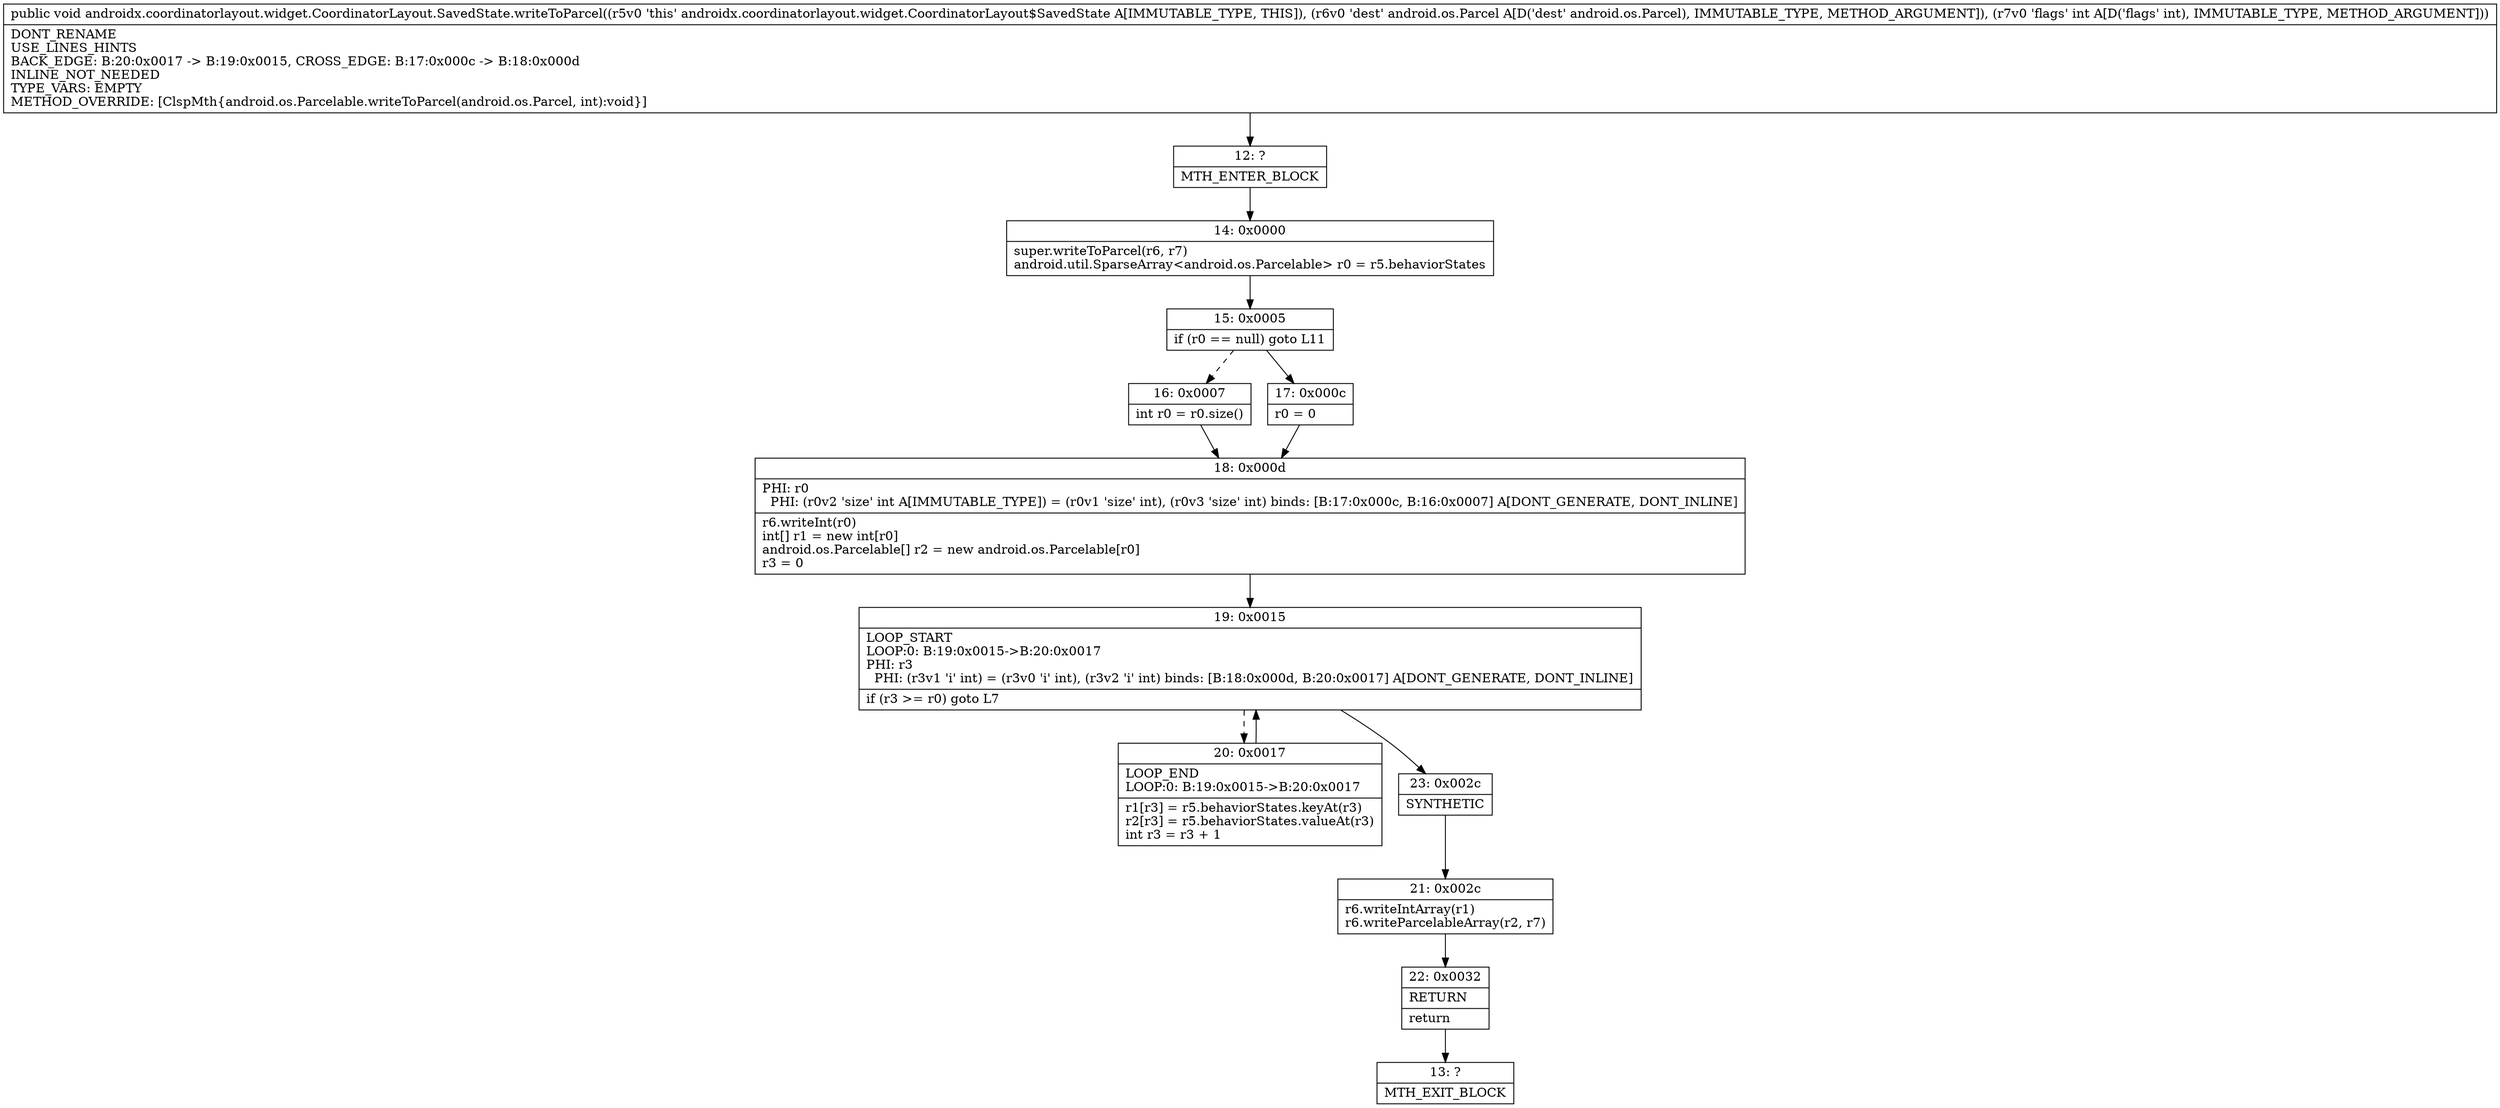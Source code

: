 digraph "CFG forandroidx.coordinatorlayout.widget.CoordinatorLayout.SavedState.writeToParcel(Landroid\/os\/Parcel;I)V" {
Node_12 [shape=record,label="{12\:\ ?|MTH_ENTER_BLOCK\l}"];
Node_14 [shape=record,label="{14\:\ 0x0000|super.writeToParcel(r6, r7)\landroid.util.SparseArray\<android.os.Parcelable\> r0 = r5.behaviorStates\l}"];
Node_15 [shape=record,label="{15\:\ 0x0005|if (r0 == null) goto L11\l}"];
Node_16 [shape=record,label="{16\:\ 0x0007|int r0 = r0.size()\l}"];
Node_18 [shape=record,label="{18\:\ 0x000d|PHI: r0 \l  PHI: (r0v2 'size' int A[IMMUTABLE_TYPE]) = (r0v1 'size' int), (r0v3 'size' int) binds: [B:17:0x000c, B:16:0x0007] A[DONT_GENERATE, DONT_INLINE]\l|r6.writeInt(r0)\lint[] r1 = new int[r0]\landroid.os.Parcelable[] r2 = new android.os.Parcelable[r0]\lr3 = 0\l}"];
Node_19 [shape=record,label="{19\:\ 0x0015|LOOP_START\lLOOP:0: B:19:0x0015\-\>B:20:0x0017\lPHI: r3 \l  PHI: (r3v1 'i' int) = (r3v0 'i' int), (r3v2 'i' int) binds: [B:18:0x000d, B:20:0x0017] A[DONT_GENERATE, DONT_INLINE]\l|if (r3 \>= r0) goto L7\l}"];
Node_20 [shape=record,label="{20\:\ 0x0017|LOOP_END\lLOOP:0: B:19:0x0015\-\>B:20:0x0017\l|r1[r3] = r5.behaviorStates.keyAt(r3)\lr2[r3] = r5.behaviorStates.valueAt(r3)\lint r3 = r3 + 1\l}"];
Node_23 [shape=record,label="{23\:\ 0x002c|SYNTHETIC\l}"];
Node_21 [shape=record,label="{21\:\ 0x002c|r6.writeIntArray(r1)\lr6.writeParcelableArray(r2, r7)\l}"];
Node_22 [shape=record,label="{22\:\ 0x0032|RETURN\l|return\l}"];
Node_13 [shape=record,label="{13\:\ ?|MTH_EXIT_BLOCK\l}"];
Node_17 [shape=record,label="{17\:\ 0x000c|r0 = 0\l}"];
MethodNode[shape=record,label="{public void androidx.coordinatorlayout.widget.CoordinatorLayout.SavedState.writeToParcel((r5v0 'this' androidx.coordinatorlayout.widget.CoordinatorLayout$SavedState A[IMMUTABLE_TYPE, THIS]), (r6v0 'dest' android.os.Parcel A[D('dest' android.os.Parcel), IMMUTABLE_TYPE, METHOD_ARGUMENT]), (r7v0 'flags' int A[D('flags' int), IMMUTABLE_TYPE, METHOD_ARGUMENT]))  | DONT_RENAME\lUSE_LINES_HINTS\lBACK_EDGE: B:20:0x0017 \-\> B:19:0x0015, CROSS_EDGE: B:17:0x000c \-\> B:18:0x000d\lINLINE_NOT_NEEDED\lTYPE_VARS: EMPTY\lMETHOD_OVERRIDE: [ClspMth\{android.os.Parcelable.writeToParcel(android.os.Parcel, int):void\}]\l}"];
MethodNode -> Node_12;Node_12 -> Node_14;
Node_14 -> Node_15;
Node_15 -> Node_16[style=dashed];
Node_15 -> Node_17;
Node_16 -> Node_18;
Node_18 -> Node_19;
Node_19 -> Node_20[style=dashed];
Node_19 -> Node_23;
Node_20 -> Node_19;
Node_23 -> Node_21;
Node_21 -> Node_22;
Node_22 -> Node_13;
Node_17 -> Node_18;
}

